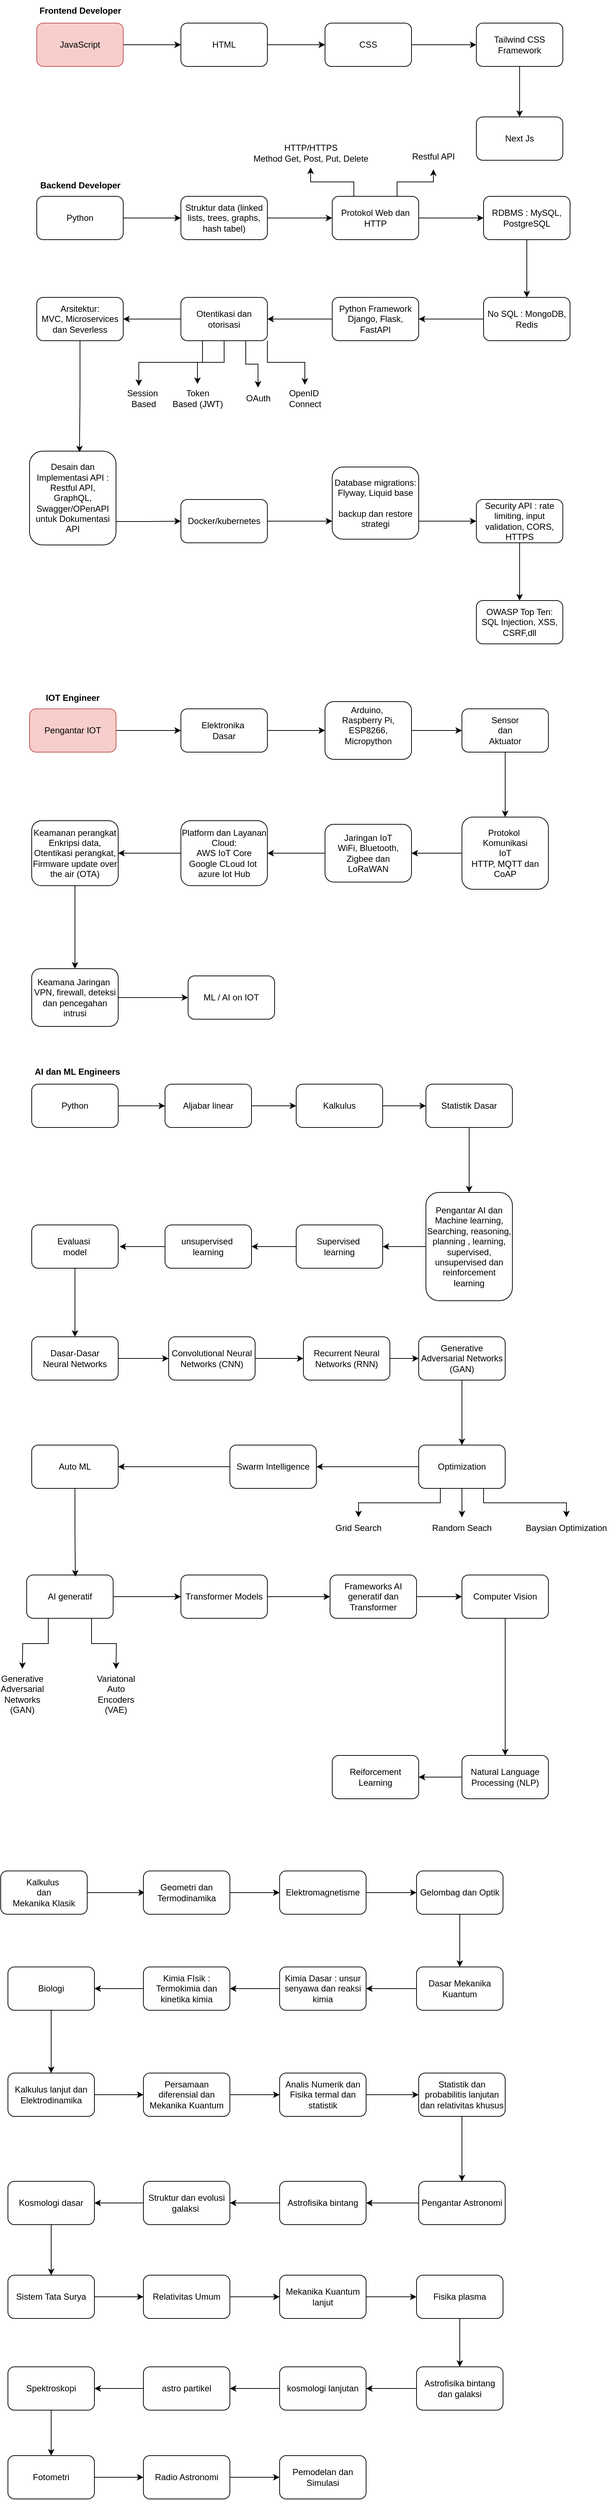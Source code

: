 <mxfile version="24.5.5" type="github">
  <diagram name="Halaman-1" id="5yhhbMqd3RVReaOzjLoG">
    <mxGraphModel dx="874" dy="509" grid="1" gridSize="10" guides="1" tooltips="1" connect="1" arrows="1" fold="1" page="1" pageScale="1" pageWidth="827" pageHeight="1169" math="0" shadow="0">
      <root>
        <mxCell id="0" />
        <mxCell id="1" parent="0" />
        <mxCell id="Q3ETUlJFQw3He_QPAttz-3" style="edgeStyle=orthogonalEdgeStyle;rounded=0;orthogonalLoop=1;jettySize=auto;html=1;exitX=1;exitY=0.5;exitDx=0;exitDy=0;entryX=0;entryY=0.5;entryDx=0;entryDy=0;" parent="1" source="Q3ETUlJFQw3He_QPAttz-1" target="Q3ETUlJFQw3He_QPAttz-2" edge="1">
          <mxGeometry relative="1" as="geometry" />
        </mxCell>
        <mxCell id="Q3ETUlJFQw3He_QPAttz-1" value="JavaScript" style="rounded=1;whiteSpace=wrap;html=1;fillColor=#f8cecc;strokeColor=#b85450;" parent="1" vertex="1">
          <mxGeometry x="70" y="200" width="120" height="60" as="geometry" />
        </mxCell>
        <mxCell id="Q3ETUlJFQw3He_QPAttz-5" style="edgeStyle=orthogonalEdgeStyle;rounded=0;orthogonalLoop=1;jettySize=auto;html=1;exitX=1;exitY=0.5;exitDx=0;exitDy=0;entryX=0;entryY=0.5;entryDx=0;entryDy=0;" parent="1" source="Q3ETUlJFQw3He_QPAttz-2" target="Q3ETUlJFQw3He_QPAttz-4" edge="1">
          <mxGeometry relative="1" as="geometry" />
        </mxCell>
        <mxCell id="Q3ETUlJFQw3He_QPAttz-2" value="HTML" style="rounded=1;whiteSpace=wrap;html=1;" parent="1" vertex="1">
          <mxGeometry x="270" y="200" width="120" height="60" as="geometry" />
        </mxCell>
        <mxCell id="Q3ETUlJFQw3He_QPAttz-7" style="edgeStyle=orthogonalEdgeStyle;rounded=0;orthogonalLoop=1;jettySize=auto;html=1;exitX=1;exitY=0.5;exitDx=0;exitDy=0;entryX=0;entryY=0.5;entryDx=0;entryDy=0;" parent="1" source="Q3ETUlJFQw3He_QPAttz-4" target="Q3ETUlJFQw3He_QPAttz-6" edge="1">
          <mxGeometry relative="1" as="geometry" />
        </mxCell>
        <mxCell id="Q3ETUlJFQw3He_QPAttz-4" value="CSS" style="rounded=1;whiteSpace=wrap;html=1;" parent="1" vertex="1">
          <mxGeometry x="470" y="200" width="120" height="60" as="geometry" />
        </mxCell>
        <mxCell id="Q3ETUlJFQw3He_QPAttz-9" style="edgeStyle=orthogonalEdgeStyle;rounded=0;orthogonalLoop=1;jettySize=auto;html=1;exitX=0.5;exitY=1;exitDx=0;exitDy=0;entryX=0.5;entryY=0;entryDx=0;entryDy=0;" parent="1" source="Q3ETUlJFQw3He_QPAttz-6" target="Q3ETUlJFQw3He_QPAttz-8" edge="1">
          <mxGeometry relative="1" as="geometry" />
        </mxCell>
        <mxCell id="Q3ETUlJFQw3He_QPAttz-6" value="Tailwind CSS Framework" style="rounded=1;whiteSpace=wrap;html=1;" parent="1" vertex="1">
          <mxGeometry x="680" y="200" width="120" height="60" as="geometry" />
        </mxCell>
        <mxCell id="Q3ETUlJFQw3He_QPAttz-8" value="Next Js" style="rounded=1;whiteSpace=wrap;html=1;" parent="1" vertex="1">
          <mxGeometry x="680" y="330" width="120" height="60" as="geometry" />
        </mxCell>
        <mxCell id="Q3ETUlJFQw3He_QPAttz-10" value="&lt;b&gt;Frontend Developer&lt;/b&gt;" style="text;html=1;align=center;verticalAlign=middle;resizable=0;points=[];autosize=1;strokeColor=none;fillColor=none;" parent="1" vertex="1">
          <mxGeometry x="60" y="168" width="140" height="30" as="geometry" />
        </mxCell>
        <mxCell id="Q3ETUlJFQw3He_QPAttz-13" style="edgeStyle=orthogonalEdgeStyle;rounded=0;orthogonalLoop=1;jettySize=auto;html=1;exitX=1;exitY=0.5;exitDx=0;exitDy=0;entryX=0;entryY=0.5;entryDx=0;entryDy=0;" parent="1" source="Q3ETUlJFQw3He_QPAttz-11" target="Q3ETUlJFQw3He_QPAttz-12" edge="1">
          <mxGeometry relative="1" as="geometry" />
        </mxCell>
        <mxCell id="Q3ETUlJFQw3He_QPAttz-11" value="Python" style="rounded=1;whiteSpace=wrap;html=1;" parent="1" vertex="1">
          <mxGeometry x="70" y="440" width="120" height="60" as="geometry" />
        </mxCell>
        <mxCell id="Q3ETUlJFQw3He_QPAttz-15" style="edgeStyle=orthogonalEdgeStyle;rounded=0;orthogonalLoop=1;jettySize=auto;html=1;exitX=1;exitY=0.5;exitDx=0;exitDy=0;entryX=0;entryY=0.5;entryDx=0;entryDy=0;" parent="1" source="Q3ETUlJFQw3He_QPAttz-12" target="Q3ETUlJFQw3He_QPAttz-14" edge="1">
          <mxGeometry relative="1" as="geometry" />
        </mxCell>
        <mxCell id="Q3ETUlJFQw3He_QPAttz-12" value="Struktur data (linked lists, trees, graphs, hash tabel)" style="rounded=1;whiteSpace=wrap;html=1;" parent="1" vertex="1">
          <mxGeometry x="270" y="440" width="120" height="60" as="geometry" />
        </mxCell>
        <mxCell id="Q3ETUlJFQw3He_QPAttz-18" style="edgeStyle=orthogonalEdgeStyle;rounded=0;orthogonalLoop=1;jettySize=auto;html=1;exitX=0.25;exitY=0;exitDx=0;exitDy=0;" parent="1" source="Q3ETUlJFQw3He_QPAttz-14" target="Q3ETUlJFQw3He_QPAttz-16" edge="1">
          <mxGeometry relative="1" as="geometry" />
        </mxCell>
        <mxCell id="Q3ETUlJFQw3He_QPAttz-21" style="edgeStyle=orthogonalEdgeStyle;rounded=0;orthogonalLoop=1;jettySize=auto;html=1;exitX=1;exitY=0.5;exitDx=0;exitDy=0;entryX=0;entryY=0.5;entryDx=0;entryDy=0;" parent="1" source="Q3ETUlJFQw3He_QPAttz-14" target="Q3ETUlJFQw3He_QPAttz-20" edge="1">
          <mxGeometry relative="1" as="geometry" />
        </mxCell>
        <mxCell id="Q3ETUlJFQw3He_QPAttz-14" value="Protokol Web dan HTTP" style="rounded=1;whiteSpace=wrap;html=1;" parent="1" vertex="1">
          <mxGeometry x="480" y="440" width="120" height="60" as="geometry" />
        </mxCell>
        <mxCell id="Q3ETUlJFQw3He_QPAttz-16" value="HTTP/HTTPS&lt;div&gt;Method Get, Post, Put, Delete&lt;/div&gt;" style="text;html=1;align=center;verticalAlign=middle;resizable=0;points=[];autosize=1;strokeColor=none;fillColor=none;" parent="1" vertex="1">
          <mxGeometry x="360" y="360" width="180" height="40" as="geometry" />
        </mxCell>
        <mxCell id="Q3ETUlJFQw3He_QPAttz-17" value="Restful API" style="text;html=1;align=center;verticalAlign=middle;resizable=0;points=[];autosize=1;strokeColor=none;fillColor=none;" parent="1" vertex="1">
          <mxGeometry x="580" y="370" width="80" height="30" as="geometry" />
        </mxCell>
        <mxCell id="Q3ETUlJFQw3He_QPAttz-19" style="edgeStyle=orthogonalEdgeStyle;rounded=0;orthogonalLoop=1;jettySize=auto;html=1;exitX=0.75;exitY=0;exitDx=0;exitDy=0;entryX=0.505;entryY=1.087;entryDx=0;entryDy=0;entryPerimeter=0;" parent="1" source="Q3ETUlJFQw3He_QPAttz-14" target="Q3ETUlJFQw3He_QPAttz-17" edge="1">
          <mxGeometry relative="1" as="geometry" />
        </mxCell>
        <mxCell id="Q3ETUlJFQw3He_QPAttz-23" style="edgeStyle=orthogonalEdgeStyle;rounded=0;orthogonalLoop=1;jettySize=auto;html=1;exitX=0.5;exitY=1;exitDx=0;exitDy=0;entryX=0.5;entryY=0;entryDx=0;entryDy=0;" parent="1" source="Q3ETUlJFQw3He_QPAttz-20" target="Q3ETUlJFQw3He_QPAttz-22" edge="1">
          <mxGeometry relative="1" as="geometry" />
        </mxCell>
        <mxCell id="Q3ETUlJFQw3He_QPAttz-20" value="RDBMS : MySQL,&lt;div&gt;PostgreSQL&lt;/div&gt;" style="rounded=1;whiteSpace=wrap;html=1;" parent="1" vertex="1">
          <mxGeometry x="690" y="440" width="120" height="60" as="geometry" />
        </mxCell>
        <mxCell id="Q3ETUlJFQw3He_QPAttz-25" style="edgeStyle=orthogonalEdgeStyle;rounded=0;orthogonalLoop=1;jettySize=auto;html=1;exitX=0;exitY=0.5;exitDx=0;exitDy=0;entryX=1;entryY=0.5;entryDx=0;entryDy=0;" parent="1" source="Q3ETUlJFQw3He_QPAttz-22" target="Q3ETUlJFQw3He_QPAttz-24" edge="1">
          <mxGeometry relative="1" as="geometry" />
        </mxCell>
        <mxCell id="Q3ETUlJFQw3He_QPAttz-22" value="No SQL : MongoDB, Redis" style="rounded=1;whiteSpace=wrap;html=1;" parent="1" vertex="1">
          <mxGeometry x="690" y="580" width="120" height="60" as="geometry" />
        </mxCell>
        <mxCell id="Q3ETUlJFQw3He_QPAttz-27" style="edgeStyle=orthogonalEdgeStyle;rounded=0;orthogonalLoop=1;jettySize=auto;html=1;exitX=0;exitY=0.5;exitDx=0;exitDy=0;entryX=1;entryY=0.5;entryDx=0;entryDy=0;" parent="1" source="Q3ETUlJFQw3He_QPAttz-24" target="Q3ETUlJFQw3He_QPAttz-26" edge="1">
          <mxGeometry relative="1" as="geometry" />
        </mxCell>
        <mxCell id="Q3ETUlJFQw3He_QPAttz-24" value="Python Framework&lt;div&gt;Django, Flask, FastAPI&lt;/div&gt;" style="rounded=1;whiteSpace=wrap;html=1;" parent="1" vertex="1">
          <mxGeometry x="480" y="580" width="120" height="60" as="geometry" />
        </mxCell>
        <mxCell id="Q3ETUlJFQw3He_QPAttz-33" style="edgeStyle=orthogonalEdgeStyle;rounded=0;orthogonalLoop=1;jettySize=auto;html=1;exitX=0.5;exitY=1;exitDx=0;exitDy=0;" parent="1" source="Q3ETUlJFQw3He_QPAttz-26" target="Q3ETUlJFQw3He_QPAttz-29" edge="1">
          <mxGeometry relative="1" as="geometry" />
        </mxCell>
        <mxCell id="Q3ETUlJFQw3He_QPAttz-34" style="edgeStyle=orthogonalEdgeStyle;rounded=0;orthogonalLoop=1;jettySize=auto;html=1;exitX=0.75;exitY=1;exitDx=0;exitDy=0;" parent="1" source="Q3ETUlJFQw3He_QPAttz-26" target="Q3ETUlJFQw3He_QPAttz-30" edge="1">
          <mxGeometry relative="1" as="geometry" />
        </mxCell>
        <mxCell id="Q3ETUlJFQw3He_QPAttz-38" style="edgeStyle=orthogonalEdgeStyle;rounded=0;orthogonalLoop=1;jettySize=auto;html=1;exitX=0;exitY=0.5;exitDx=0;exitDy=0;" parent="1" source="Q3ETUlJFQw3He_QPAttz-26" target="Q3ETUlJFQw3He_QPAttz-37" edge="1">
          <mxGeometry relative="1" as="geometry" />
        </mxCell>
        <mxCell id="Q3ETUlJFQw3He_QPAttz-26" value="Otentikasi dan otorisasi" style="rounded=1;whiteSpace=wrap;html=1;" parent="1" vertex="1">
          <mxGeometry x="270" y="580" width="120" height="60" as="geometry" />
        </mxCell>
        <mxCell id="Q3ETUlJFQw3He_QPAttz-28" value="Session&amp;nbsp;&lt;div&gt;Based&lt;/div&gt;" style="text;html=1;align=center;verticalAlign=middle;resizable=0;points=[];autosize=1;strokeColor=none;fillColor=none;" parent="1" vertex="1">
          <mxGeometry x="183" y="700" width="70" height="40" as="geometry" />
        </mxCell>
        <mxCell id="Q3ETUlJFQw3He_QPAttz-29" value="Token&lt;div&gt;Based (JWT)&lt;/div&gt;" style="text;html=1;align=center;verticalAlign=middle;resizable=0;points=[];autosize=1;strokeColor=none;fillColor=none;" parent="1" vertex="1">
          <mxGeometry x="248" y="700" width="90" height="40" as="geometry" />
        </mxCell>
        <mxCell id="Q3ETUlJFQw3He_QPAttz-30" value="OAuth" style="text;html=1;align=center;verticalAlign=middle;resizable=0;points=[];autosize=1;strokeColor=none;fillColor=none;" parent="1" vertex="1">
          <mxGeometry x="347" y="705" width="60" height="30" as="geometry" />
        </mxCell>
        <mxCell id="Q3ETUlJFQw3He_QPAttz-31" value="OpenID&amp;nbsp;&lt;div&gt;Connect&lt;/div&gt;" style="text;html=1;align=center;verticalAlign=middle;resizable=0;points=[];autosize=1;strokeColor=none;fillColor=none;" parent="1" vertex="1">
          <mxGeometry x="407" y="700" width="70" height="40" as="geometry" />
        </mxCell>
        <mxCell id="Q3ETUlJFQw3He_QPAttz-32" style="edgeStyle=orthogonalEdgeStyle;rounded=0;orthogonalLoop=1;jettySize=auto;html=1;exitX=0.25;exitY=1;exitDx=0;exitDy=0;entryX=0.409;entryY=0.065;entryDx=0;entryDy=0;entryPerimeter=0;" parent="1" source="Q3ETUlJFQw3He_QPAttz-26" target="Q3ETUlJFQw3He_QPAttz-28" edge="1">
          <mxGeometry relative="1" as="geometry" />
        </mxCell>
        <mxCell id="Q3ETUlJFQw3He_QPAttz-36" style="edgeStyle=orthogonalEdgeStyle;rounded=0;orthogonalLoop=1;jettySize=auto;html=1;exitX=1;exitY=1;exitDx=0;exitDy=0;entryX=0.5;entryY=0.025;entryDx=0;entryDy=0;entryPerimeter=0;" parent="1" source="Q3ETUlJFQw3He_QPAttz-26" target="Q3ETUlJFQw3He_QPAttz-31" edge="1">
          <mxGeometry relative="1" as="geometry" />
        </mxCell>
        <mxCell id="Q3ETUlJFQw3He_QPAttz-37" value="Arsitektur:&lt;div&gt;MVC, Microservices dan Severless&lt;/div&gt;" style="rounded=1;whiteSpace=wrap;html=1;" parent="1" vertex="1">
          <mxGeometry x="70" y="580" width="120" height="60" as="geometry" />
        </mxCell>
        <mxCell id="Q3ETUlJFQw3He_QPAttz-39" value="&lt;b&gt;Backend Developer&lt;/b&gt;" style="text;html=1;align=center;verticalAlign=middle;resizable=0;points=[];autosize=1;strokeColor=none;fillColor=none;" parent="1" vertex="1">
          <mxGeometry x="65" y="410" width="130" height="30" as="geometry" />
        </mxCell>
        <mxCell id="Q3ETUlJFQw3He_QPAttz-44" style="edgeStyle=orthogonalEdgeStyle;rounded=0;orthogonalLoop=1;jettySize=auto;html=1;exitX=1;exitY=0.75;exitDx=0;exitDy=0;entryX=0;entryY=0.5;entryDx=0;entryDy=0;" parent="1" source="Q3ETUlJFQw3He_QPAttz-41" target="Q3ETUlJFQw3He_QPAttz-42" edge="1">
          <mxGeometry relative="1" as="geometry" />
        </mxCell>
        <mxCell id="Q3ETUlJFQw3He_QPAttz-41" value="Desain dan Implementasi API : Restful API, GraphQL, Swagger/OPenAPI untuk Dokumentasi API" style="rounded=1;whiteSpace=wrap;html=1;" parent="1" vertex="1">
          <mxGeometry x="60" y="793" width="120" height="130" as="geometry" />
        </mxCell>
        <mxCell id="Q3ETUlJFQw3He_QPAttz-47" style="edgeStyle=orthogonalEdgeStyle;rounded=0;orthogonalLoop=1;jettySize=auto;html=1;exitX=1;exitY=0.5;exitDx=0;exitDy=0;entryX=0;entryY=0.75;entryDx=0;entryDy=0;" parent="1" source="Q3ETUlJFQw3He_QPAttz-42" target="Q3ETUlJFQw3He_QPAttz-46" edge="1">
          <mxGeometry relative="1" as="geometry" />
        </mxCell>
        <mxCell id="Q3ETUlJFQw3He_QPAttz-42" value="Docker/kubernetes" style="rounded=1;whiteSpace=wrap;html=1;" parent="1" vertex="1">
          <mxGeometry x="270" y="860" width="120" height="60" as="geometry" />
        </mxCell>
        <mxCell id="Q3ETUlJFQw3He_QPAttz-45" style="edgeStyle=orthogonalEdgeStyle;rounded=0;orthogonalLoop=1;jettySize=auto;html=1;exitX=0.5;exitY=1;exitDx=0;exitDy=0;entryX=0.577;entryY=0.012;entryDx=0;entryDy=0;entryPerimeter=0;" parent="1" source="Q3ETUlJFQw3He_QPAttz-37" target="Q3ETUlJFQw3He_QPAttz-41" edge="1">
          <mxGeometry relative="1" as="geometry" />
        </mxCell>
        <mxCell id="Q3ETUlJFQw3He_QPAttz-49" style="edgeStyle=orthogonalEdgeStyle;rounded=0;orthogonalLoop=1;jettySize=auto;html=1;exitX=1;exitY=0.75;exitDx=0;exitDy=0;entryX=0;entryY=0.5;entryDx=0;entryDy=0;" parent="1" source="Q3ETUlJFQw3He_QPAttz-46" target="Q3ETUlJFQw3He_QPAttz-48" edge="1">
          <mxGeometry relative="1" as="geometry" />
        </mxCell>
        <mxCell id="Q3ETUlJFQw3He_QPAttz-46" value="Database migrations: Flyway, Liquid base&lt;div&gt;&lt;br&gt;&lt;/div&gt;&lt;div&gt;backup dan restore strategi&lt;/div&gt;" style="rounded=1;whiteSpace=wrap;html=1;" parent="1" vertex="1">
          <mxGeometry x="480" y="815" width="120" height="100" as="geometry" />
        </mxCell>
        <mxCell id="Q3ETUlJFQw3He_QPAttz-51" style="edgeStyle=orthogonalEdgeStyle;rounded=0;orthogonalLoop=1;jettySize=auto;html=1;exitX=0.5;exitY=1;exitDx=0;exitDy=0;" parent="1" source="Q3ETUlJFQw3He_QPAttz-48" target="Q3ETUlJFQw3He_QPAttz-50" edge="1">
          <mxGeometry relative="1" as="geometry" />
        </mxCell>
        <mxCell id="Q3ETUlJFQw3He_QPAttz-48" value="Security API : rate limiting, input validation, CORS, HTTPS" style="rounded=1;whiteSpace=wrap;html=1;" parent="1" vertex="1">
          <mxGeometry x="680" y="860" width="120" height="60" as="geometry" />
        </mxCell>
        <mxCell id="Q3ETUlJFQw3He_QPAttz-50" value="OWASP Top Ten: SQL Injection, XSS, CSRF,dll" style="rounded=1;whiteSpace=wrap;html=1;" parent="1" vertex="1">
          <mxGeometry x="680" y="1000" width="120" height="60" as="geometry" />
        </mxCell>
        <mxCell id="Q3ETUlJFQw3He_QPAttz-56" style="edgeStyle=orthogonalEdgeStyle;rounded=0;orthogonalLoop=1;jettySize=auto;html=1;exitX=1;exitY=0.5;exitDx=0;exitDy=0;" parent="1" source="Q3ETUlJFQw3He_QPAttz-52" target="Q3ETUlJFQw3He_QPAttz-55" edge="1">
          <mxGeometry relative="1" as="geometry" />
        </mxCell>
        <mxCell id="Q3ETUlJFQw3He_QPAttz-52" value="Pengantar IOT" style="rounded=1;whiteSpace=wrap;html=1;fillColor=#f8cecc;strokeColor=#b85450;" parent="1" vertex="1">
          <mxGeometry x="60" y="1150" width="120" height="60" as="geometry" />
        </mxCell>
        <mxCell id="Q3ETUlJFQw3He_QPAttz-53" value="&lt;b&gt;IOT Engineer&lt;/b&gt;" style="text;html=1;align=center;verticalAlign=middle;whiteSpace=wrap;rounded=0;" parent="1" vertex="1">
          <mxGeometry x="60" y="1120" width="120" height="30" as="geometry" />
        </mxCell>
        <mxCell id="Q3ETUlJFQw3He_QPAttz-58" style="edgeStyle=orthogonalEdgeStyle;rounded=0;orthogonalLoop=1;jettySize=auto;html=1;exitX=1;exitY=0.5;exitDx=0;exitDy=0;entryX=0;entryY=0.5;entryDx=0;entryDy=0;" parent="1" source="Q3ETUlJFQw3He_QPAttz-55" target="Q3ETUlJFQw3He_QPAttz-57" edge="1">
          <mxGeometry relative="1" as="geometry" />
        </mxCell>
        <mxCell id="Q3ETUlJFQw3He_QPAttz-55" value="Elektronika&amp;nbsp;&lt;div&gt;Dasar&lt;/div&gt;" style="rounded=1;whiteSpace=wrap;html=1;" parent="1" vertex="1">
          <mxGeometry x="270" y="1150" width="120" height="60" as="geometry" />
        </mxCell>
        <mxCell id="Q3ETUlJFQw3He_QPAttz-60" style="edgeStyle=orthogonalEdgeStyle;rounded=0;orthogonalLoop=1;jettySize=auto;html=1;exitX=1;exitY=0.5;exitDx=0;exitDy=0;entryX=0;entryY=0.5;entryDx=0;entryDy=0;" parent="1" source="Q3ETUlJFQw3He_QPAttz-57" target="Q3ETUlJFQw3He_QPAttz-59" edge="1">
          <mxGeometry relative="1" as="geometry" />
        </mxCell>
        <mxCell id="Q3ETUlJFQw3He_QPAttz-57" value="Arduino,&amp;nbsp;&lt;div&gt;Raspberry Pi,&lt;/div&gt;&lt;div&gt;ESP8266,&lt;br&gt;Micropython&lt;br&gt;&lt;div&gt;&lt;br&gt;&lt;/div&gt;&lt;/div&gt;" style="rounded=1;whiteSpace=wrap;html=1;" parent="1" vertex="1">
          <mxGeometry x="470" y="1140" width="120" height="80" as="geometry" />
        </mxCell>
        <mxCell id="Q3ETUlJFQw3He_QPAttz-64" style="edgeStyle=orthogonalEdgeStyle;rounded=0;orthogonalLoop=1;jettySize=auto;html=1;exitX=0.5;exitY=1;exitDx=0;exitDy=0;entryX=0.5;entryY=0;entryDx=0;entryDy=0;" parent="1" source="Q3ETUlJFQw3He_QPAttz-59" target="Q3ETUlJFQw3He_QPAttz-61" edge="1">
          <mxGeometry relative="1" as="geometry" />
        </mxCell>
        <mxCell id="Q3ETUlJFQw3He_QPAttz-59" value="Sensor&lt;div&gt;dan&lt;/div&gt;&lt;div&gt;Aktuator&lt;/div&gt;" style="rounded=1;whiteSpace=wrap;html=1;" parent="1" vertex="1">
          <mxGeometry x="660" y="1150" width="120" height="60" as="geometry" />
        </mxCell>
        <mxCell id="Q3ETUlJFQw3He_QPAttz-63" style="edgeStyle=orthogonalEdgeStyle;rounded=0;orthogonalLoop=1;jettySize=auto;html=1;exitX=0;exitY=0.5;exitDx=0;exitDy=0;entryX=1;entryY=0.5;entryDx=0;entryDy=0;" parent="1" source="Q3ETUlJFQw3He_QPAttz-61" target="Q3ETUlJFQw3He_QPAttz-62" edge="1">
          <mxGeometry relative="1" as="geometry" />
        </mxCell>
        <mxCell id="Q3ETUlJFQw3He_QPAttz-61" value="Protokol&amp;nbsp;&lt;div&gt;Komunikasi&lt;div&gt;IoT&lt;/div&gt;&lt;/div&gt;&lt;div&gt;HTTP, MQTT dan CoAP&lt;/div&gt;" style="rounded=1;whiteSpace=wrap;html=1;" parent="1" vertex="1">
          <mxGeometry x="660" y="1300" width="120" height="100" as="geometry" />
        </mxCell>
        <mxCell id="Q3ETUlJFQw3He_QPAttz-66" style="edgeStyle=orthogonalEdgeStyle;rounded=0;orthogonalLoop=1;jettySize=auto;html=1;exitX=0;exitY=0.5;exitDx=0;exitDy=0;entryX=1;entryY=0.5;entryDx=0;entryDy=0;" parent="1" source="Q3ETUlJFQw3He_QPAttz-62" target="Q3ETUlJFQw3He_QPAttz-65" edge="1">
          <mxGeometry relative="1" as="geometry" />
        </mxCell>
        <mxCell id="Q3ETUlJFQw3He_QPAttz-62" value="Jaringan IoT&lt;div&gt;WiFi, Bluetooth, Zigbee dan LoRaWAN&lt;/div&gt;" style="rounded=1;whiteSpace=wrap;html=1;" parent="1" vertex="1">
          <mxGeometry x="470" y="1310" width="120" height="80" as="geometry" />
        </mxCell>
        <mxCell id="Q3ETUlJFQw3He_QPAttz-68" style="edgeStyle=orthogonalEdgeStyle;rounded=0;orthogonalLoop=1;jettySize=auto;html=1;exitX=0;exitY=0.5;exitDx=0;exitDy=0;entryX=1;entryY=0.5;entryDx=0;entryDy=0;" parent="1" source="Q3ETUlJFQw3He_QPAttz-65" target="Q3ETUlJFQw3He_QPAttz-67" edge="1">
          <mxGeometry relative="1" as="geometry" />
        </mxCell>
        <mxCell id="Q3ETUlJFQw3He_QPAttz-65" value="Platform dan Layanan Cloud:&lt;div&gt;AWS IoT Core&lt;/div&gt;&lt;div&gt;Google CLoud Iot&amp;nbsp;&lt;/div&gt;&lt;div&gt;azure Iot Hub&lt;/div&gt;" style="rounded=1;whiteSpace=wrap;html=1;" parent="1" vertex="1">
          <mxGeometry x="270" y="1305" width="120" height="90" as="geometry" />
        </mxCell>
        <mxCell id="Q3ETUlJFQw3He_QPAttz-70" style="edgeStyle=orthogonalEdgeStyle;rounded=0;orthogonalLoop=1;jettySize=auto;html=1;exitX=0.5;exitY=1;exitDx=0;exitDy=0;entryX=0.5;entryY=0;entryDx=0;entryDy=0;" parent="1" source="Q3ETUlJFQw3He_QPAttz-67" target="Q3ETUlJFQw3He_QPAttz-69" edge="1">
          <mxGeometry relative="1" as="geometry" />
        </mxCell>
        <mxCell id="Q3ETUlJFQw3He_QPAttz-67" value="Keamanan perangkat&lt;div&gt;Enkripsi data,&lt;/div&gt;&lt;div&gt;Otentikasi perangkat,&lt;/div&gt;&lt;div&gt;Firmware update over the air (OTA)&lt;/div&gt;" style="rounded=1;whiteSpace=wrap;html=1;" parent="1" vertex="1">
          <mxGeometry x="63" y="1305" width="120" height="90" as="geometry" />
        </mxCell>
        <mxCell id="Q3ETUlJFQw3He_QPAttz-72" style="edgeStyle=orthogonalEdgeStyle;rounded=0;orthogonalLoop=1;jettySize=auto;html=1;exitX=1;exitY=0.5;exitDx=0;exitDy=0;entryX=0;entryY=0.5;entryDx=0;entryDy=0;" parent="1" source="Q3ETUlJFQw3He_QPAttz-69" target="Q3ETUlJFQw3He_QPAttz-71" edge="1">
          <mxGeometry relative="1" as="geometry" />
        </mxCell>
        <mxCell id="Q3ETUlJFQw3He_QPAttz-69" value="Keamana Jaringan&amp;nbsp;&lt;div&gt;VPN, firewall, deteksi dan pencegahan intrusi&lt;/div&gt;" style="rounded=1;whiteSpace=wrap;html=1;" parent="1" vertex="1">
          <mxGeometry x="63" y="1510" width="120" height="80" as="geometry" />
        </mxCell>
        <mxCell id="Q3ETUlJFQw3He_QPAttz-71" value="ML / AI on IOT" style="rounded=1;whiteSpace=wrap;html=1;" parent="1" vertex="1">
          <mxGeometry x="280" y="1520" width="120" height="60" as="geometry" />
        </mxCell>
        <mxCell id="Q3ETUlJFQw3He_QPAttz-77" style="edgeStyle=orthogonalEdgeStyle;rounded=0;orthogonalLoop=1;jettySize=auto;html=1;exitX=1;exitY=0.5;exitDx=0;exitDy=0;entryX=0;entryY=0.5;entryDx=0;entryDy=0;" parent="1" source="Q3ETUlJFQw3He_QPAttz-73" target="Q3ETUlJFQw3He_QPAttz-74" edge="1">
          <mxGeometry relative="1" as="geometry" />
        </mxCell>
        <mxCell id="Q3ETUlJFQw3He_QPAttz-73" value="Python" style="rounded=1;whiteSpace=wrap;html=1;" parent="1" vertex="1">
          <mxGeometry x="63" y="1670" width="120" height="60" as="geometry" />
        </mxCell>
        <mxCell id="Q3ETUlJFQw3He_QPAttz-78" style="edgeStyle=orthogonalEdgeStyle;rounded=0;orthogonalLoop=1;jettySize=auto;html=1;exitX=1;exitY=0.5;exitDx=0;exitDy=0;entryX=0;entryY=0.5;entryDx=0;entryDy=0;" parent="1" source="Q3ETUlJFQw3He_QPAttz-74" target="Q3ETUlJFQw3He_QPAttz-75" edge="1">
          <mxGeometry relative="1" as="geometry" />
        </mxCell>
        <mxCell id="Q3ETUlJFQw3He_QPAttz-74" value="Aljabar linear" style="rounded=1;whiteSpace=wrap;html=1;" parent="1" vertex="1">
          <mxGeometry x="248" y="1670" width="120" height="60" as="geometry" />
        </mxCell>
        <mxCell id="Q3ETUlJFQw3He_QPAttz-79" style="edgeStyle=orthogonalEdgeStyle;rounded=0;orthogonalLoop=1;jettySize=auto;html=1;exitX=1;exitY=0.5;exitDx=0;exitDy=0;entryX=0;entryY=0.5;entryDx=0;entryDy=0;" parent="1" source="Q3ETUlJFQw3He_QPAttz-75" target="Q3ETUlJFQw3He_QPAttz-76" edge="1">
          <mxGeometry relative="1" as="geometry" />
        </mxCell>
        <mxCell id="Q3ETUlJFQw3He_QPAttz-75" value="Kalkulus" style="rounded=1;whiteSpace=wrap;html=1;" parent="1" vertex="1">
          <mxGeometry x="430" y="1670" width="120" height="60" as="geometry" />
        </mxCell>
        <mxCell id="Q3ETUlJFQw3He_QPAttz-84" style="edgeStyle=orthogonalEdgeStyle;rounded=0;orthogonalLoop=1;jettySize=auto;html=1;exitX=0.5;exitY=1;exitDx=0;exitDy=0;entryX=0.5;entryY=0;entryDx=0;entryDy=0;" parent="1" source="Q3ETUlJFQw3He_QPAttz-76" target="Q3ETUlJFQw3He_QPAttz-80" edge="1">
          <mxGeometry relative="1" as="geometry" />
        </mxCell>
        <mxCell id="Q3ETUlJFQw3He_QPAttz-76" value="Statistik Dasar" style="rounded=1;whiteSpace=wrap;html=1;" parent="1" vertex="1">
          <mxGeometry x="610" y="1670" width="120" height="60" as="geometry" />
        </mxCell>
        <mxCell id="Q3ETUlJFQw3He_QPAttz-85" style="edgeStyle=orthogonalEdgeStyle;rounded=0;orthogonalLoop=1;jettySize=auto;html=1;exitX=0;exitY=0.5;exitDx=0;exitDy=0;entryX=1;entryY=0.5;entryDx=0;entryDy=0;" parent="1" source="Q3ETUlJFQw3He_QPAttz-80" target="Q3ETUlJFQw3He_QPAttz-81" edge="1">
          <mxGeometry relative="1" as="geometry" />
        </mxCell>
        <mxCell id="Q3ETUlJFQw3He_QPAttz-80" value="Pengantar AI dan Machine learning, Searching, reasoning, planning , learning, supervised, unsupervised dan reinforcement learning" style="rounded=1;whiteSpace=wrap;html=1;" parent="1" vertex="1">
          <mxGeometry x="610" y="1820" width="120" height="150" as="geometry" />
        </mxCell>
        <mxCell id="Q3ETUlJFQw3He_QPAttz-86" style="edgeStyle=orthogonalEdgeStyle;rounded=0;orthogonalLoop=1;jettySize=auto;html=1;exitX=0;exitY=0.5;exitDx=0;exitDy=0;" parent="1" source="Q3ETUlJFQw3He_QPAttz-81" target="Q3ETUlJFQw3He_QPAttz-82" edge="1">
          <mxGeometry relative="1" as="geometry" />
        </mxCell>
        <mxCell id="Q3ETUlJFQw3He_QPAttz-81" value="Supervised&amp;nbsp;&lt;div&gt;learning&lt;/div&gt;" style="rounded=1;whiteSpace=wrap;html=1;" parent="1" vertex="1">
          <mxGeometry x="430" y="1865" width="120" height="60" as="geometry" />
        </mxCell>
        <mxCell id="Q3ETUlJFQw3He_QPAttz-87" style="edgeStyle=orthogonalEdgeStyle;rounded=0;orthogonalLoop=1;jettySize=auto;html=1;exitX=0;exitY=0.5;exitDx=0;exitDy=0;entryX=1;entryY=0.5;entryDx=0;entryDy=0;" parent="1" source="Q3ETUlJFQw3He_QPAttz-82" edge="1">
          <mxGeometry relative="1" as="geometry">
            <mxPoint x="185" y="1895" as="targetPoint" />
          </mxGeometry>
        </mxCell>
        <mxCell id="Q3ETUlJFQw3He_QPAttz-82" value="unsupervised&amp;nbsp;&lt;div&gt;learning&lt;/div&gt;" style="rounded=1;whiteSpace=wrap;html=1;" parent="1" vertex="1">
          <mxGeometry x="248" y="1865" width="120" height="60" as="geometry" />
        </mxCell>
        <mxCell id="Q3ETUlJFQw3He_QPAttz-98" style="edgeStyle=orthogonalEdgeStyle;rounded=0;orthogonalLoop=1;jettySize=auto;html=1;exitX=0.5;exitY=1;exitDx=0;exitDy=0;entryX=0.5;entryY=0;entryDx=0;entryDy=0;" parent="1" source="Q3ETUlJFQw3He_QPAttz-88" target="Q3ETUlJFQw3He_QPAttz-90" edge="1">
          <mxGeometry relative="1" as="geometry" />
        </mxCell>
        <mxCell id="Q3ETUlJFQw3He_QPAttz-88" value="Evaluasi&amp;nbsp;&lt;div&gt;model&lt;/div&gt;" style="rounded=1;whiteSpace=wrap;html=1;" parent="1" vertex="1">
          <mxGeometry x="63" y="1865" width="120" height="60" as="geometry" />
        </mxCell>
        <mxCell id="Q3ETUlJFQw3He_QPAttz-94" style="edgeStyle=orthogonalEdgeStyle;rounded=0;orthogonalLoop=1;jettySize=auto;html=1;exitX=1;exitY=0.5;exitDx=0;exitDy=0;entryX=0;entryY=0.5;entryDx=0;entryDy=0;" parent="1" source="Q3ETUlJFQw3He_QPAttz-90" target="Q3ETUlJFQw3He_QPAttz-91" edge="1">
          <mxGeometry relative="1" as="geometry" />
        </mxCell>
        <mxCell id="Q3ETUlJFQw3He_QPAttz-90" value="Dasar-Dasar&lt;div&gt;Neural Networks&lt;/div&gt;" style="rounded=1;whiteSpace=wrap;html=1;" parent="1" vertex="1">
          <mxGeometry x="63" y="2020" width="120" height="60" as="geometry" />
        </mxCell>
        <mxCell id="Q3ETUlJFQw3He_QPAttz-95" style="edgeStyle=orthogonalEdgeStyle;rounded=0;orthogonalLoop=1;jettySize=auto;html=1;exitX=1;exitY=0.5;exitDx=0;exitDy=0;" parent="1" source="Q3ETUlJFQw3He_QPAttz-91" target="Q3ETUlJFQw3He_QPAttz-92" edge="1">
          <mxGeometry relative="1" as="geometry" />
        </mxCell>
        <mxCell id="Q3ETUlJFQw3He_QPAttz-91" value="Convolutional Neural Networks (CNN)" style="rounded=1;whiteSpace=wrap;html=1;" parent="1" vertex="1">
          <mxGeometry x="253" y="2020" width="120" height="60" as="geometry" />
        </mxCell>
        <mxCell id="Q3ETUlJFQw3He_QPAttz-99" style="edgeStyle=orthogonalEdgeStyle;rounded=0;orthogonalLoop=1;jettySize=auto;html=1;exitX=1;exitY=0.5;exitDx=0;exitDy=0;entryX=0;entryY=0.5;entryDx=0;entryDy=0;" parent="1" source="Q3ETUlJFQw3He_QPAttz-92" target="Q3ETUlJFQw3He_QPAttz-96" edge="1">
          <mxGeometry relative="1" as="geometry" />
        </mxCell>
        <mxCell id="Q3ETUlJFQw3He_QPAttz-92" value="Recurrent Neural Networks (RNN)" style="rounded=1;whiteSpace=wrap;html=1;" parent="1" vertex="1">
          <mxGeometry x="440" y="2020" width="120" height="60" as="geometry" />
        </mxCell>
        <mxCell id="Q3ETUlJFQw3He_QPAttz-109" style="edgeStyle=orthogonalEdgeStyle;rounded=0;orthogonalLoop=1;jettySize=auto;html=1;exitX=0.5;exitY=1;exitDx=0;exitDy=0;entryX=0.5;entryY=0;entryDx=0;entryDy=0;" parent="1" source="Q3ETUlJFQw3He_QPAttz-96" target="Q3ETUlJFQw3He_QPAttz-100" edge="1">
          <mxGeometry relative="1" as="geometry" />
        </mxCell>
        <mxCell id="Q3ETUlJFQw3He_QPAttz-96" value="Generative Adversarial Networks (GAN)" style="rounded=1;whiteSpace=wrap;html=1;" parent="1" vertex="1">
          <mxGeometry x="600" y="2020" width="120" height="60" as="geometry" />
        </mxCell>
        <mxCell id="Q3ETUlJFQw3He_QPAttz-106" style="edgeStyle=orthogonalEdgeStyle;rounded=0;orthogonalLoop=1;jettySize=auto;html=1;exitX=0.25;exitY=1;exitDx=0;exitDy=0;entryX=0.5;entryY=0;entryDx=0;entryDy=0;" parent="1" source="Q3ETUlJFQw3He_QPAttz-100" target="Q3ETUlJFQw3He_QPAttz-101" edge="1">
          <mxGeometry relative="1" as="geometry" />
        </mxCell>
        <mxCell id="Q3ETUlJFQw3He_QPAttz-107" style="edgeStyle=orthogonalEdgeStyle;rounded=0;orthogonalLoop=1;jettySize=auto;html=1;exitX=0.5;exitY=1;exitDx=0;exitDy=0;entryX=0.5;entryY=0;entryDx=0;entryDy=0;" parent="1" source="Q3ETUlJFQw3He_QPAttz-100" target="Q3ETUlJFQw3He_QPAttz-102" edge="1">
          <mxGeometry relative="1" as="geometry" />
        </mxCell>
        <mxCell id="Q3ETUlJFQw3He_QPAttz-108" style="edgeStyle=orthogonalEdgeStyle;rounded=0;orthogonalLoop=1;jettySize=auto;html=1;exitX=0.75;exitY=1;exitDx=0;exitDy=0;" parent="1" source="Q3ETUlJFQw3He_QPAttz-100" target="Q3ETUlJFQw3He_QPAttz-103" edge="1">
          <mxGeometry relative="1" as="geometry" />
        </mxCell>
        <mxCell id="Q3ETUlJFQw3He_QPAttz-111" style="edgeStyle=orthogonalEdgeStyle;rounded=0;orthogonalLoop=1;jettySize=auto;html=1;exitX=0;exitY=0.5;exitDx=0;exitDy=0;entryX=1;entryY=0.5;entryDx=0;entryDy=0;" parent="1" source="Q3ETUlJFQw3He_QPAttz-100" target="Q3ETUlJFQw3He_QPAttz-110" edge="1">
          <mxGeometry relative="1" as="geometry" />
        </mxCell>
        <mxCell id="Q3ETUlJFQw3He_QPAttz-100" value="Optimization" style="rounded=1;whiteSpace=wrap;html=1;" parent="1" vertex="1">
          <mxGeometry x="600" y="2170" width="120" height="60" as="geometry" />
        </mxCell>
        <mxCell id="Q3ETUlJFQw3He_QPAttz-101" value="Grid Search" style="text;html=1;align=center;verticalAlign=middle;whiteSpace=wrap;rounded=0;" parent="1" vertex="1">
          <mxGeometry x="473" y="2270" width="87" height="30" as="geometry" />
        </mxCell>
        <mxCell id="Q3ETUlJFQw3He_QPAttz-102" value="Random Seach" style="text;html=1;align=center;verticalAlign=middle;whiteSpace=wrap;rounded=0;" parent="1" vertex="1">
          <mxGeometry x="615" y="2270" width="90" height="30" as="geometry" />
        </mxCell>
        <mxCell id="Q3ETUlJFQw3He_QPAttz-103" value="Baysian Optimization" style="text;html=1;align=center;verticalAlign=middle;whiteSpace=wrap;rounded=0;" parent="1" vertex="1">
          <mxGeometry x="740" y="2270" width="130" height="30" as="geometry" />
        </mxCell>
        <mxCell id="Q3ETUlJFQw3He_QPAttz-113" style="edgeStyle=orthogonalEdgeStyle;rounded=0;orthogonalLoop=1;jettySize=auto;html=1;exitX=0;exitY=0.5;exitDx=0;exitDy=0;entryX=1;entryY=0.5;entryDx=0;entryDy=0;" parent="1" source="Q3ETUlJFQw3He_QPAttz-110" target="Q3ETUlJFQw3He_QPAttz-112" edge="1">
          <mxGeometry relative="1" as="geometry" />
        </mxCell>
        <mxCell id="Q3ETUlJFQw3He_QPAttz-110" value="Swarm Intelligence" style="rounded=1;whiteSpace=wrap;html=1;" parent="1" vertex="1">
          <mxGeometry x="338" y="2170" width="120" height="60" as="geometry" />
        </mxCell>
        <mxCell id="Q3ETUlJFQw3He_QPAttz-112" value="Auto ML" style="rounded=1;whiteSpace=wrap;html=1;" parent="1" vertex="1">
          <mxGeometry x="63" y="2170" width="120" height="60" as="geometry" />
        </mxCell>
        <mxCell id="Q3ETUlJFQw3He_QPAttz-117" style="edgeStyle=orthogonalEdgeStyle;rounded=0;orthogonalLoop=1;jettySize=auto;html=1;exitX=0.25;exitY=1;exitDx=0;exitDy=0;" parent="1" source="Q3ETUlJFQw3He_QPAttz-114" edge="1">
          <mxGeometry relative="1" as="geometry">
            <mxPoint x="50" y="2480" as="targetPoint" />
          </mxGeometry>
        </mxCell>
        <mxCell id="Q3ETUlJFQw3He_QPAttz-119" style="edgeStyle=orthogonalEdgeStyle;rounded=0;orthogonalLoop=1;jettySize=auto;html=1;exitX=0.75;exitY=1;exitDx=0;exitDy=0;" parent="1" source="Q3ETUlJFQw3He_QPAttz-114" edge="1">
          <mxGeometry relative="1" as="geometry">
            <mxPoint x="180" y="2480" as="targetPoint" />
          </mxGeometry>
        </mxCell>
        <mxCell id="Q3ETUlJFQw3He_QPAttz-122" style="edgeStyle=orthogonalEdgeStyle;rounded=0;orthogonalLoop=1;jettySize=auto;html=1;exitX=1;exitY=0.5;exitDx=0;exitDy=0;entryX=0;entryY=0.5;entryDx=0;entryDy=0;" parent="1" source="Q3ETUlJFQw3He_QPAttz-114" target="Q3ETUlJFQw3He_QPAttz-121" edge="1">
          <mxGeometry relative="1" as="geometry" />
        </mxCell>
        <mxCell id="Q3ETUlJFQw3He_QPAttz-114" value="AI generatif" style="rounded=1;whiteSpace=wrap;html=1;" parent="1" vertex="1">
          <mxGeometry x="56" y="2350" width="120" height="60" as="geometry" />
        </mxCell>
        <mxCell id="Q3ETUlJFQw3He_QPAttz-115" value="Generative Adversarial Networks (GAN)" style="text;html=1;align=center;verticalAlign=middle;whiteSpace=wrap;rounded=0;" parent="1" vertex="1">
          <mxGeometry x="20" y="2500" width="60" height="30" as="geometry" />
        </mxCell>
        <mxCell id="Q3ETUlJFQw3He_QPAttz-116" value="Variatonal Auto Encoders (VAE)" style="text;html=1;align=center;verticalAlign=middle;whiteSpace=wrap;rounded=0;" parent="1" vertex="1">
          <mxGeometry x="150" y="2500" width="60" height="30" as="geometry" />
        </mxCell>
        <mxCell id="Q3ETUlJFQw3He_QPAttz-120" style="edgeStyle=orthogonalEdgeStyle;rounded=0;orthogonalLoop=1;jettySize=auto;html=1;exitX=0.5;exitY=1;exitDx=0;exitDy=0;entryX=0.563;entryY=0.037;entryDx=0;entryDy=0;entryPerimeter=0;" parent="1" source="Q3ETUlJFQw3He_QPAttz-112" target="Q3ETUlJFQw3He_QPAttz-114" edge="1">
          <mxGeometry relative="1" as="geometry" />
        </mxCell>
        <mxCell id="Q3ETUlJFQw3He_QPAttz-124" style="edgeStyle=orthogonalEdgeStyle;rounded=0;orthogonalLoop=1;jettySize=auto;html=1;exitX=1;exitY=0.5;exitDx=0;exitDy=0;entryX=0;entryY=0.5;entryDx=0;entryDy=0;" parent="1" source="Q3ETUlJFQw3He_QPAttz-121" target="Q3ETUlJFQw3He_QPAttz-123" edge="1">
          <mxGeometry relative="1" as="geometry" />
        </mxCell>
        <mxCell id="Q3ETUlJFQw3He_QPAttz-121" value="Transformer Models" style="rounded=1;whiteSpace=wrap;html=1;" parent="1" vertex="1">
          <mxGeometry x="270" y="2350" width="120" height="60" as="geometry" />
        </mxCell>
        <mxCell id="Q3ETUlJFQw3He_QPAttz-126" style="edgeStyle=orthogonalEdgeStyle;rounded=0;orthogonalLoop=1;jettySize=auto;html=1;exitX=1;exitY=0.5;exitDx=0;exitDy=0;entryX=0;entryY=0.5;entryDx=0;entryDy=0;" parent="1" source="Q3ETUlJFQw3He_QPAttz-123" target="Q3ETUlJFQw3He_QPAttz-125" edge="1">
          <mxGeometry relative="1" as="geometry" />
        </mxCell>
        <mxCell id="Q3ETUlJFQw3He_QPAttz-123" value="Frameworks AI generatif dan Transformer" style="rounded=1;whiteSpace=wrap;html=1;" parent="1" vertex="1">
          <mxGeometry x="477" y="2350" width="120" height="60" as="geometry" />
        </mxCell>
        <mxCell id="Q3ETUlJFQw3He_QPAttz-128" style="edgeStyle=orthogonalEdgeStyle;rounded=0;orthogonalLoop=1;jettySize=auto;html=1;exitX=0.5;exitY=1;exitDx=0;exitDy=0;entryX=0.5;entryY=0;entryDx=0;entryDy=0;" parent="1" source="Q3ETUlJFQw3He_QPAttz-125" target="Q3ETUlJFQw3He_QPAttz-127" edge="1">
          <mxGeometry relative="1" as="geometry" />
        </mxCell>
        <mxCell id="Q3ETUlJFQw3He_QPAttz-125" value="Computer Vision" style="rounded=1;whiteSpace=wrap;html=1;" parent="1" vertex="1">
          <mxGeometry x="660" y="2350" width="120" height="60" as="geometry" />
        </mxCell>
        <mxCell id="Q3ETUlJFQw3He_QPAttz-130" style="edgeStyle=orthogonalEdgeStyle;rounded=0;orthogonalLoop=1;jettySize=auto;html=1;exitX=0;exitY=0.5;exitDx=0;exitDy=0;entryX=1;entryY=0.5;entryDx=0;entryDy=0;" parent="1" source="Q3ETUlJFQw3He_QPAttz-127" target="Q3ETUlJFQw3He_QPAttz-129" edge="1">
          <mxGeometry relative="1" as="geometry" />
        </mxCell>
        <mxCell id="Q3ETUlJFQw3He_QPAttz-127" value="Natural Language Processing (NLP)" style="rounded=1;whiteSpace=wrap;html=1;" parent="1" vertex="1">
          <mxGeometry x="660" y="2600" width="120" height="60" as="geometry" />
        </mxCell>
        <mxCell id="Q3ETUlJFQw3He_QPAttz-129" value="Reiforcement Learning" style="rounded=1;whiteSpace=wrap;html=1;" parent="1" vertex="1">
          <mxGeometry x="480" y="2600" width="120" height="60" as="geometry" />
        </mxCell>
        <mxCell id="Q3ETUlJFQw3He_QPAttz-131" value="&lt;b&gt;AI dan ML Engineers&lt;/b&gt;" style="text;html=1;align=center;verticalAlign=middle;resizable=0;points=[];autosize=1;strokeColor=none;fillColor=none;" parent="1" vertex="1">
          <mxGeometry x="56" y="1638" width="140" height="30" as="geometry" />
        </mxCell>
        <mxCell id="Q3ETUlJFQw3He_QPAttz-134" style="edgeStyle=orthogonalEdgeStyle;rounded=0;orthogonalLoop=1;jettySize=auto;html=1;exitX=1;exitY=0.5;exitDx=0;exitDy=0;" parent="1" source="Q3ETUlJFQw3He_QPAttz-132" edge="1">
          <mxGeometry relative="1" as="geometry">
            <mxPoint x="220" y="2790" as="targetPoint" />
          </mxGeometry>
        </mxCell>
        <mxCell id="Q3ETUlJFQw3He_QPAttz-132" value="Kalkulus&amp;nbsp;&lt;div&gt;dan&lt;/div&gt;&lt;div&gt;Mekanika Klasik&lt;/div&gt;" style="rounded=1;whiteSpace=wrap;html=1;" parent="1" vertex="1">
          <mxGeometry x="20" y="2760" width="120" height="60" as="geometry" />
        </mxCell>
        <mxCell id="Q3ETUlJFQw3He_QPAttz-137" style="edgeStyle=orthogonalEdgeStyle;rounded=0;orthogonalLoop=1;jettySize=auto;html=1;exitX=1;exitY=0.5;exitDx=0;exitDy=0;entryX=0;entryY=0.5;entryDx=0;entryDy=0;" parent="1" source="Q3ETUlJFQw3He_QPAttz-135" target="Q3ETUlJFQw3He_QPAttz-136" edge="1">
          <mxGeometry relative="1" as="geometry" />
        </mxCell>
        <mxCell id="Q3ETUlJFQw3He_QPAttz-135" value="Geometri dan Termodinamika" style="rounded=1;whiteSpace=wrap;html=1;" parent="1" vertex="1">
          <mxGeometry x="218" y="2760" width="120" height="60" as="geometry" />
        </mxCell>
        <mxCell id="Q3ETUlJFQw3He_QPAttz-139" style="edgeStyle=orthogonalEdgeStyle;rounded=0;orthogonalLoop=1;jettySize=auto;html=1;exitX=1;exitY=0.5;exitDx=0;exitDy=0;" parent="1" source="Q3ETUlJFQw3He_QPAttz-136" target="Q3ETUlJFQw3He_QPAttz-138" edge="1">
          <mxGeometry relative="1" as="geometry" />
        </mxCell>
        <mxCell id="Q3ETUlJFQw3He_QPAttz-136" value="Elektromagnetisme" style="rounded=1;whiteSpace=wrap;html=1;" parent="1" vertex="1">
          <mxGeometry x="407" y="2760" width="120" height="60" as="geometry" />
        </mxCell>
        <mxCell id="Q3ETUlJFQw3He_QPAttz-141" style="edgeStyle=orthogonalEdgeStyle;rounded=0;orthogonalLoop=1;jettySize=auto;html=1;exitX=0.5;exitY=1;exitDx=0;exitDy=0;entryX=0.5;entryY=0;entryDx=0;entryDy=0;" parent="1" source="Q3ETUlJFQw3He_QPAttz-138" target="Q3ETUlJFQw3He_QPAttz-140" edge="1">
          <mxGeometry relative="1" as="geometry" />
        </mxCell>
        <mxCell id="Q3ETUlJFQw3He_QPAttz-138" value="Gelombag dan Optik" style="rounded=1;whiteSpace=wrap;html=1;" parent="1" vertex="1">
          <mxGeometry x="597" y="2760" width="120" height="60" as="geometry" />
        </mxCell>
        <mxCell id="Q3ETUlJFQw3He_QPAttz-143" style="edgeStyle=orthogonalEdgeStyle;rounded=0;orthogonalLoop=1;jettySize=auto;html=1;exitX=0;exitY=0.5;exitDx=0;exitDy=0;" parent="1" source="Q3ETUlJFQw3He_QPAttz-140" target="Q3ETUlJFQw3He_QPAttz-142" edge="1">
          <mxGeometry relative="1" as="geometry" />
        </mxCell>
        <mxCell id="Q3ETUlJFQw3He_QPAttz-140" value="Dasar Mekanika Kuantum" style="rounded=1;whiteSpace=wrap;html=1;" parent="1" vertex="1">
          <mxGeometry x="597" y="2893" width="120" height="60" as="geometry" />
        </mxCell>
        <mxCell id="Q3ETUlJFQw3He_QPAttz-145" style="edgeStyle=orthogonalEdgeStyle;rounded=0;orthogonalLoop=1;jettySize=auto;html=1;exitX=0;exitY=0.5;exitDx=0;exitDy=0;" parent="1" source="Q3ETUlJFQw3He_QPAttz-142" target="Q3ETUlJFQw3He_QPAttz-144" edge="1">
          <mxGeometry relative="1" as="geometry" />
        </mxCell>
        <mxCell id="Q3ETUlJFQw3He_QPAttz-142" value="Kimia Dasar : unsur senyawa dan reaksi kimia" style="rounded=1;whiteSpace=wrap;html=1;" parent="1" vertex="1">
          <mxGeometry x="407" y="2893" width="120" height="60" as="geometry" />
        </mxCell>
        <mxCell id="Q3ETUlJFQw3He_QPAttz-147" style="edgeStyle=orthogonalEdgeStyle;rounded=0;orthogonalLoop=1;jettySize=auto;html=1;exitX=0;exitY=0.5;exitDx=0;exitDy=0;" parent="1" source="Q3ETUlJFQw3He_QPAttz-144" target="Q3ETUlJFQw3He_QPAttz-146" edge="1">
          <mxGeometry relative="1" as="geometry" />
        </mxCell>
        <mxCell id="Q3ETUlJFQw3He_QPAttz-144" value="Kimia FIsik : Termokimia dan kinetika kimia" style="rounded=1;whiteSpace=wrap;html=1;" parent="1" vertex="1">
          <mxGeometry x="218" y="2893" width="120" height="60" as="geometry" />
        </mxCell>
        <mxCell id="Q3ETUlJFQw3He_QPAttz-149" style="edgeStyle=orthogonalEdgeStyle;rounded=0;orthogonalLoop=1;jettySize=auto;html=1;exitX=0.5;exitY=1;exitDx=0;exitDy=0;entryX=0.5;entryY=0;entryDx=0;entryDy=0;" parent="1" source="Q3ETUlJFQw3He_QPAttz-146" target="Q3ETUlJFQw3He_QPAttz-148" edge="1">
          <mxGeometry relative="1" as="geometry" />
        </mxCell>
        <mxCell id="Q3ETUlJFQw3He_QPAttz-146" value="Biologi" style="rounded=1;whiteSpace=wrap;html=1;" parent="1" vertex="1">
          <mxGeometry x="30" y="2893" width="120" height="60" as="geometry" />
        </mxCell>
        <mxCell id="Q3ETUlJFQw3He_QPAttz-151" style="edgeStyle=orthogonalEdgeStyle;rounded=0;orthogonalLoop=1;jettySize=auto;html=1;exitX=1;exitY=0.5;exitDx=0;exitDy=0;" parent="1" source="Q3ETUlJFQw3He_QPAttz-148" target="Q3ETUlJFQw3He_QPAttz-150" edge="1">
          <mxGeometry relative="1" as="geometry" />
        </mxCell>
        <mxCell id="Q3ETUlJFQw3He_QPAttz-148" value="Kalkulus lanjut dan Elektrodinamika" style="rounded=1;whiteSpace=wrap;html=1;" parent="1" vertex="1">
          <mxGeometry x="30" y="3040" width="120" height="60" as="geometry" />
        </mxCell>
        <mxCell id="Q3ETUlJFQw3He_QPAttz-153" style="edgeStyle=orthogonalEdgeStyle;rounded=0;orthogonalLoop=1;jettySize=auto;html=1;exitX=1;exitY=0.5;exitDx=0;exitDy=0;entryX=0;entryY=0.5;entryDx=0;entryDy=0;" parent="1" source="Q3ETUlJFQw3He_QPAttz-150" target="Q3ETUlJFQw3He_QPAttz-152" edge="1">
          <mxGeometry relative="1" as="geometry" />
        </mxCell>
        <mxCell id="Q3ETUlJFQw3He_QPAttz-150" value="Persamaan diferensial dan Mekanika Kuantum" style="rounded=1;whiteSpace=wrap;html=1;" parent="1" vertex="1">
          <mxGeometry x="218" y="3040" width="120" height="60" as="geometry" />
        </mxCell>
        <mxCell id="Q3ETUlJFQw3He_QPAttz-155" style="edgeStyle=orthogonalEdgeStyle;rounded=0;orthogonalLoop=1;jettySize=auto;html=1;exitX=1;exitY=0.5;exitDx=0;exitDy=0;entryX=0;entryY=0.5;entryDx=0;entryDy=0;" parent="1" source="Q3ETUlJFQw3He_QPAttz-152" target="Q3ETUlJFQw3He_QPAttz-154" edge="1">
          <mxGeometry relative="1" as="geometry" />
        </mxCell>
        <mxCell id="Q3ETUlJFQw3He_QPAttz-152" value="Analis Numerik dan Fisika termal dan statistik" style="rounded=1;whiteSpace=wrap;html=1;" parent="1" vertex="1">
          <mxGeometry x="407" y="3040" width="120" height="60" as="geometry" />
        </mxCell>
        <mxCell id="Q3ETUlJFQw3He_QPAttz-157" style="edgeStyle=orthogonalEdgeStyle;rounded=0;orthogonalLoop=1;jettySize=auto;html=1;entryX=0.5;entryY=0;entryDx=0;entryDy=0;" parent="1" source="Q3ETUlJFQw3He_QPAttz-154" target="Q3ETUlJFQw3He_QPAttz-156" edge="1">
          <mxGeometry relative="1" as="geometry" />
        </mxCell>
        <mxCell id="Q3ETUlJFQw3He_QPAttz-154" value="Statistik dan probabilitis lanjutan dan relativitas khusus" style="rounded=1;whiteSpace=wrap;html=1;" parent="1" vertex="1">
          <mxGeometry x="600" y="3040" width="120" height="60" as="geometry" />
        </mxCell>
        <mxCell id="Q3ETUlJFQw3He_QPAttz-159" style="edgeStyle=orthogonalEdgeStyle;rounded=0;orthogonalLoop=1;jettySize=auto;html=1;exitX=0;exitY=0.5;exitDx=0;exitDy=0;" parent="1" source="Q3ETUlJFQw3He_QPAttz-156" target="Q3ETUlJFQw3He_QPAttz-158" edge="1">
          <mxGeometry relative="1" as="geometry" />
        </mxCell>
        <mxCell id="Q3ETUlJFQw3He_QPAttz-156" value="Pengantar Astronomi" style="rounded=1;whiteSpace=wrap;html=1;" parent="1" vertex="1">
          <mxGeometry x="600" y="3190" width="120" height="60" as="geometry" />
        </mxCell>
        <mxCell id="Q3ETUlJFQw3He_QPAttz-161" style="edgeStyle=orthogonalEdgeStyle;rounded=0;orthogonalLoop=1;jettySize=auto;html=1;exitX=0;exitY=0.5;exitDx=0;exitDy=0;" parent="1" source="Q3ETUlJFQw3He_QPAttz-158" target="Q3ETUlJFQw3He_QPAttz-160" edge="1">
          <mxGeometry relative="1" as="geometry" />
        </mxCell>
        <mxCell id="Q3ETUlJFQw3He_QPAttz-158" value="Astrofisika bintang" style="rounded=1;whiteSpace=wrap;html=1;" parent="1" vertex="1">
          <mxGeometry x="407" y="3190" width="120" height="60" as="geometry" />
        </mxCell>
        <mxCell id="Q3ETUlJFQw3He_QPAttz-163" value="" style="edgeStyle=orthogonalEdgeStyle;rounded=0;orthogonalLoop=1;jettySize=auto;html=1;" parent="1" source="Q3ETUlJFQw3He_QPAttz-160" target="Q3ETUlJFQw3He_QPAttz-162" edge="1">
          <mxGeometry relative="1" as="geometry" />
        </mxCell>
        <mxCell id="Q3ETUlJFQw3He_QPAttz-160" value="Struktur dan evolusi galaksi&amp;nbsp;" style="rounded=1;whiteSpace=wrap;html=1;" parent="1" vertex="1">
          <mxGeometry x="218" y="3190" width="120" height="60" as="geometry" />
        </mxCell>
        <mxCell id="Q3ETUlJFQw3He_QPAttz-165" value="" style="edgeStyle=orthogonalEdgeStyle;rounded=0;orthogonalLoop=1;jettySize=auto;html=1;" parent="1" source="Q3ETUlJFQw3He_QPAttz-162" target="Q3ETUlJFQw3He_QPAttz-164" edge="1">
          <mxGeometry relative="1" as="geometry" />
        </mxCell>
        <mxCell id="Q3ETUlJFQw3He_QPAttz-162" value="Kosmologi dasar" style="rounded=1;whiteSpace=wrap;html=1;" parent="1" vertex="1">
          <mxGeometry x="30" y="3190" width="120" height="60" as="geometry" />
        </mxCell>
        <mxCell id="Q3ETUlJFQw3He_QPAttz-167" value="" style="edgeStyle=orthogonalEdgeStyle;rounded=0;orthogonalLoop=1;jettySize=auto;html=1;" parent="1" source="Q3ETUlJFQw3He_QPAttz-164" target="Q3ETUlJFQw3He_QPAttz-166" edge="1">
          <mxGeometry relative="1" as="geometry" />
        </mxCell>
        <mxCell id="Q3ETUlJFQw3He_QPAttz-164" value="Sistem Tata Surya" style="rounded=1;whiteSpace=wrap;html=1;" parent="1" vertex="1">
          <mxGeometry x="30" y="3320" width="120" height="60" as="geometry" />
        </mxCell>
        <mxCell id="Q3ETUlJFQw3He_QPAttz-169" value="" style="edgeStyle=orthogonalEdgeStyle;rounded=0;orthogonalLoop=1;jettySize=auto;html=1;" parent="1" source="Q3ETUlJFQw3He_QPAttz-166" target="Q3ETUlJFQw3He_QPAttz-168" edge="1">
          <mxGeometry relative="1" as="geometry" />
        </mxCell>
        <mxCell id="Q3ETUlJFQw3He_QPAttz-166" value="Relativitas Umum" style="rounded=1;whiteSpace=wrap;html=1;" parent="1" vertex="1">
          <mxGeometry x="218" y="3320" width="120" height="60" as="geometry" />
        </mxCell>
        <mxCell id="Q3ETUlJFQw3He_QPAttz-171" value="" style="edgeStyle=orthogonalEdgeStyle;rounded=0;orthogonalLoop=1;jettySize=auto;html=1;" parent="1" source="Q3ETUlJFQw3He_QPAttz-168" target="Q3ETUlJFQw3He_QPAttz-170" edge="1">
          <mxGeometry relative="1" as="geometry" />
        </mxCell>
        <mxCell id="Q3ETUlJFQw3He_QPAttz-168" value="Mekanika Kuantum lanjut" style="rounded=1;whiteSpace=wrap;html=1;" parent="1" vertex="1">
          <mxGeometry x="407" y="3320" width="120" height="60" as="geometry" />
        </mxCell>
        <mxCell id="Q3ETUlJFQw3He_QPAttz-173" value="" style="edgeStyle=orthogonalEdgeStyle;rounded=0;orthogonalLoop=1;jettySize=auto;html=1;" parent="1" source="Q3ETUlJFQw3He_QPAttz-170" target="Q3ETUlJFQw3He_QPAttz-172" edge="1">
          <mxGeometry relative="1" as="geometry" />
        </mxCell>
        <mxCell id="Q3ETUlJFQw3He_QPAttz-170" value="Fisika plasma" style="rounded=1;whiteSpace=wrap;html=1;" parent="1" vertex="1">
          <mxGeometry x="597" y="3320" width="120" height="60" as="geometry" />
        </mxCell>
        <mxCell id="Q3ETUlJFQw3He_QPAttz-175" value="" style="edgeStyle=orthogonalEdgeStyle;rounded=0;orthogonalLoop=1;jettySize=auto;html=1;" parent="1" source="Q3ETUlJFQw3He_QPAttz-172" target="Q3ETUlJFQw3He_QPAttz-174" edge="1">
          <mxGeometry relative="1" as="geometry" />
        </mxCell>
        <mxCell id="Q3ETUlJFQw3He_QPAttz-172" value="Astrofisika bintang dan galaksi" style="rounded=1;whiteSpace=wrap;html=1;" parent="1" vertex="1">
          <mxGeometry x="597" y="3447" width="120" height="60" as="geometry" />
        </mxCell>
        <mxCell id="Q3ETUlJFQw3He_QPAttz-177" value="" style="edgeStyle=orthogonalEdgeStyle;rounded=0;orthogonalLoop=1;jettySize=auto;html=1;" parent="1" source="Q3ETUlJFQw3He_QPAttz-174" target="Q3ETUlJFQw3He_QPAttz-176" edge="1">
          <mxGeometry relative="1" as="geometry" />
        </mxCell>
        <mxCell id="Q3ETUlJFQw3He_QPAttz-174" value="kosmologi lanjutan" style="rounded=1;whiteSpace=wrap;html=1;" parent="1" vertex="1">
          <mxGeometry x="407" y="3447" width="120" height="60" as="geometry" />
        </mxCell>
        <mxCell id="Q3ETUlJFQw3He_QPAttz-179" value="" style="edgeStyle=orthogonalEdgeStyle;rounded=0;orthogonalLoop=1;jettySize=auto;html=1;" parent="1" source="Q3ETUlJFQw3He_QPAttz-176" target="Q3ETUlJFQw3He_QPAttz-178" edge="1">
          <mxGeometry relative="1" as="geometry" />
        </mxCell>
        <mxCell id="Q3ETUlJFQw3He_QPAttz-176" value="astro partikel" style="rounded=1;whiteSpace=wrap;html=1;" parent="1" vertex="1">
          <mxGeometry x="218" y="3447" width="120" height="60" as="geometry" />
        </mxCell>
        <mxCell id="Q3ETUlJFQw3He_QPAttz-181" value="" style="edgeStyle=orthogonalEdgeStyle;rounded=0;orthogonalLoop=1;jettySize=auto;html=1;" parent="1" source="Q3ETUlJFQw3He_QPAttz-178" target="Q3ETUlJFQw3He_QPAttz-180" edge="1">
          <mxGeometry relative="1" as="geometry" />
        </mxCell>
        <mxCell id="Q3ETUlJFQw3He_QPAttz-178" value="Spektroskopi" style="rounded=1;whiteSpace=wrap;html=1;" parent="1" vertex="1">
          <mxGeometry x="30" y="3447" width="120" height="60" as="geometry" />
        </mxCell>
        <mxCell id="Q3ETUlJFQw3He_QPAttz-183" value="" style="edgeStyle=orthogonalEdgeStyle;rounded=0;orthogonalLoop=1;jettySize=auto;html=1;" parent="1" source="Q3ETUlJFQw3He_QPAttz-180" target="Q3ETUlJFQw3He_QPAttz-182" edge="1">
          <mxGeometry relative="1" as="geometry" />
        </mxCell>
        <mxCell id="Q3ETUlJFQw3He_QPAttz-180" value="Fotometri" style="rounded=1;whiteSpace=wrap;html=1;" parent="1" vertex="1">
          <mxGeometry x="30" y="3570" width="120" height="60" as="geometry" />
        </mxCell>
        <mxCell id="Q3ETUlJFQw3He_QPAttz-185" value="" style="edgeStyle=orthogonalEdgeStyle;rounded=0;orthogonalLoop=1;jettySize=auto;html=1;" parent="1" source="Q3ETUlJFQw3He_QPAttz-182" target="Q3ETUlJFQw3He_QPAttz-184" edge="1">
          <mxGeometry relative="1" as="geometry" />
        </mxCell>
        <mxCell id="Q3ETUlJFQw3He_QPAttz-182" value="Radio Astronomi" style="rounded=1;whiteSpace=wrap;html=1;" parent="1" vertex="1">
          <mxGeometry x="218" y="3570" width="120" height="60" as="geometry" />
        </mxCell>
        <mxCell id="Q3ETUlJFQw3He_QPAttz-184" value="Pemodelan dan Simulasi" style="rounded=1;whiteSpace=wrap;html=1;" parent="1" vertex="1">
          <mxGeometry x="407" y="3570" width="120" height="60" as="geometry" />
        </mxCell>
      </root>
    </mxGraphModel>
  </diagram>
</mxfile>
